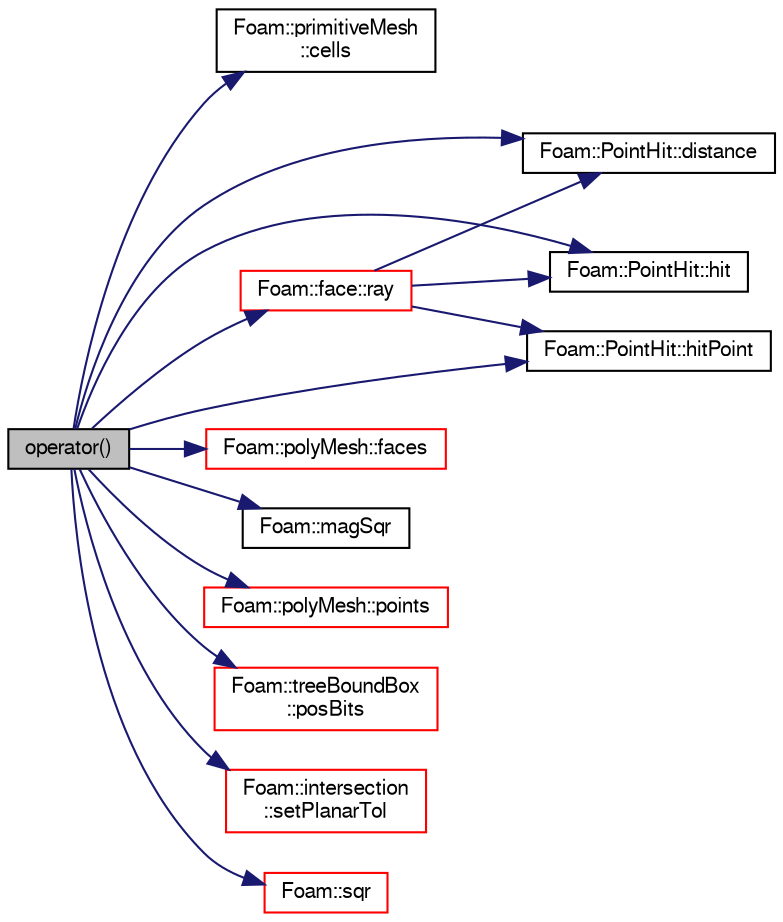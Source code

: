 digraph "operator()"
{
  bgcolor="transparent";
  edge [fontname="FreeSans",fontsize="10",labelfontname="FreeSans",labelfontsize="10"];
  node [fontname="FreeSans",fontsize="10",shape=record];
  rankdir="LR";
  Node4 [label="operator()",height=0.2,width=0.4,color="black", fillcolor="grey75", style="filled", fontcolor="black"];
  Node4 -> Node5 [color="midnightblue",fontsize="10",style="solid",fontname="FreeSans"];
  Node5 [label="Foam::primitiveMesh\l::cells",height=0.2,width=0.4,color="black",URL="$a27530.html#af19bf800d725a623c7b1d0101d65e7d3"];
  Node4 -> Node6 [color="midnightblue",fontsize="10",style="solid",fontname="FreeSans"];
  Node6 [label="Foam::PointHit::distance",height=0.2,width=0.4,color="black",URL="$a27558.html#a288a3ea8e3ee215a5e12afc1002ed4e6",tooltip="Return distance to hit. "];
  Node4 -> Node7 [color="midnightblue",fontsize="10",style="solid",fontname="FreeSans"];
  Node7 [label="Foam::polyMesh::faces",height=0.2,width=0.4,color="red",URL="$a27410.html#a431c0a24765f0bb6d32f6a03ce0e9b57",tooltip="Return raw faces. "];
  Node4 -> Node51 [color="midnightblue",fontsize="10",style="solid",fontname="FreeSans"];
  Node51 [label="Foam::PointHit::hit",height=0.2,width=0.4,color="black",URL="$a27558.html#aee8dc30bf27cefe419b15f96e594c155",tooltip="Is there a hit. "];
  Node4 -> Node52 [color="midnightblue",fontsize="10",style="solid",fontname="FreeSans"];
  Node52 [label="Foam::PointHit::hitPoint",height=0.2,width=0.4,color="black",URL="$a27558.html#a0350feff966a8bc8833a84ca454f1e5e",tooltip="Return hit point. "];
  Node4 -> Node53 [color="midnightblue",fontsize="10",style="solid",fontname="FreeSans"];
  Node53 [label="Foam::magSqr",height=0.2,width=0.4,color="black",URL="$a21124.html#ae6fff2c6981e6d9618aa5038e69def6e"];
  Node4 -> Node54 [color="midnightblue",fontsize="10",style="solid",fontname="FreeSans"];
  Node54 [label="Foam::polyMesh::points",height=0.2,width=0.4,color="red",URL="$a27410.html#ac44123fc1265297c41a43c3b62fdb4c2",tooltip="Return raw points. "];
  Node4 -> Node55 [color="midnightblue",fontsize="10",style="solid",fontname="FreeSans"];
  Node55 [label="Foam::treeBoundBox\l::posBits",height=0.2,width=0.4,color="red",URL="$a27618.html#ae64b0d004f8da0a95f2458df4be20b12",tooltip="Position of point relative to bounding box. "];
  Node4 -> Node63 [color="midnightblue",fontsize="10",style="solid",fontname="FreeSans"];
  Node63 [label="Foam::face::ray",height=0.2,width=0.4,color="red",URL="$a27218.html#a0b9f87e78c11730b3971c2f71df58d37",tooltip="Return potential intersection with face with a ray starting. "];
  Node63 -> Node6 [color="midnightblue",fontsize="10",style="solid",fontname="FreeSans"];
  Node63 -> Node51 [color="midnightblue",fontsize="10",style="solid",fontname="FreeSans"];
  Node63 -> Node52 [color="midnightblue",fontsize="10",style="solid",fontname="FreeSans"];
  Node4 -> Node79 [color="midnightblue",fontsize="10",style="solid",fontname="FreeSans"];
  Node79 [label="Foam::intersection\l::setPlanarTol",height=0.2,width=0.4,color="red",URL="$a27602.html#ab1fe234ae0b2d82033e66c835d436516",tooltip="Set the planar tolerance, returning the previous value. "];
  Node4 -> Node80 [color="midnightblue",fontsize="10",style="solid",fontname="FreeSans"];
  Node80 [label="Foam::sqr",height=0.2,width=0.4,color="red",URL="$a21124.html#a277dc11c581d53826ab5090b08f3b17b"];
}

